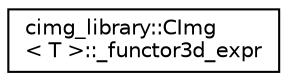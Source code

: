 digraph G
{
  edge [fontname="Helvetica",fontsize="10",labelfontname="Helvetica",labelfontsize="10"];
  node [fontname="Helvetica",fontsize="10",shape=record];
  rankdir="LR";
  Node1 [label="cimg_library::CImg\l\< T \>::_functor3d_expr",height=0.2,width=0.4,color="black", fillcolor="white", style="filled",URL="$structcimg__library_1_1_c_img_1_1__functor3d__expr.html"];
}
